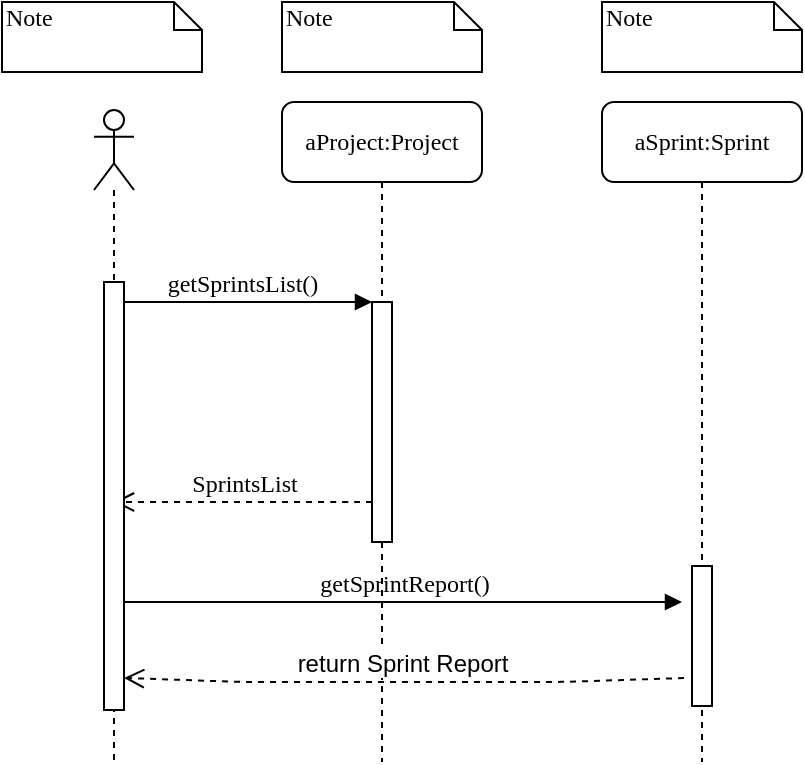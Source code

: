 <mxfile version="10.6.8" type="github"><diagram id="tIDU72YwOnunVA7MOUgH" name="Page-1"><mxGraphModel dx="1394" dy="796" grid="1" gridSize="10" guides="1" tooltips="1" connect="1" arrows="1" fold="1" page="1" pageScale="1" pageWidth="827" pageHeight="1169" math="0" shadow="0"><root><mxCell id="0"/><mxCell id="1" parent="0"/><mxCell id="2FSIx_P2_EIcc2SA_e5F-1" value="aProject:Project" style="shape=umlLifeline;perimeter=lifelinePerimeter;whiteSpace=wrap;html=1;container=1;collapsible=0;recursiveResize=0;outlineConnect=0;rounded=1;shadow=0;comic=0;labelBackgroundColor=none;strokeColor=#000000;strokeWidth=1;fillColor=#FFFFFF;fontFamily=Verdana;fontSize=12;fontColor=#000000;align=center;" vertex="1" parent="1"><mxGeometry x="240" y="80" width="100" height="330" as="geometry"/></mxCell><mxCell id="2FSIx_P2_EIcc2SA_e5F-2" value="" style="html=1;points=[];perimeter=orthogonalPerimeter;rounded=0;shadow=0;comic=0;labelBackgroundColor=none;strokeColor=#000000;strokeWidth=1;fillColor=#FFFFFF;fontFamily=Verdana;fontSize=12;fontColor=#000000;align=center;" vertex="1" parent="2FSIx_P2_EIcc2SA_e5F-1"><mxGeometry x="45" y="100" width="10" height="120" as="geometry"/></mxCell><mxCell id="2FSIx_P2_EIcc2SA_e5F-3" value="aSprint:Sprint" style="shape=umlLifeline;perimeter=lifelinePerimeter;whiteSpace=wrap;html=1;container=1;collapsible=0;recursiveResize=0;outlineConnect=0;rounded=1;shadow=0;comic=0;labelBackgroundColor=none;strokeColor=#000000;strokeWidth=1;fillColor=#FFFFFF;fontFamily=Verdana;fontSize=12;fontColor=#000000;align=center;" vertex="1" parent="1"><mxGeometry x="400" y="80" width="100" height="330" as="geometry"/></mxCell><mxCell id="2FSIx_P2_EIcc2SA_e5F-4" value="" style="html=1;points=[];perimeter=orthogonalPerimeter;rounded=0;shadow=0;comic=0;labelBackgroundColor=none;strokeColor=#000000;strokeWidth=1;fillColor=#FFFFFF;fontFamily=Verdana;fontSize=12;fontColor=#000000;align=center;" vertex="1" parent="2FSIx_P2_EIcc2SA_e5F-3"><mxGeometry x="45" y="232" width="10" height="70" as="geometry"/></mxCell><mxCell id="2FSIx_P2_EIcc2SA_e5F-5" value="SprintsList" style="html=1;verticalAlign=bottom;endArrow=open;dashed=1;endSize=8;labelBackgroundColor=none;fontFamily=Verdana;fontSize=12;edgeStyle=elbowEdgeStyle;elbow=vertical;" edge="1" parent="1" source="2FSIx_P2_EIcc2SA_e5F-2" target="2FSIx_P2_EIcc2SA_e5F-10"><mxGeometry relative="1" as="geometry"><mxPoint x="650" y="306" as="targetPoint"/><Array as="points"><mxPoint x="270" y="280"/><mxPoint x="220" y="250"/><mxPoint x="700" y="260"/></Array></mxGeometry></mxCell><mxCell id="2FSIx_P2_EIcc2SA_e5F-6" value="getSprintsList()" style="html=1;verticalAlign=bottom;endArrow=block;entryX=0;entryY=0;labelBackgroundColor=none;fontFamily=Verdana;fontSize=12;edgeStyle=elbowEdgeStyle;elbow=vertical;" edge="1" parent="1" target="2FSIx_P2_EIcc2SA_e5F-2"><mxGeometry relative="1" as="geometry"><mxPoint x="155" y="180" as="sourcePoint"/><mxPoint as="offset"/></mxGeometry></mxCell><mxCell id="2FSIx_P2_EIcc2SA_e5F-7" value="Note" style="shape=note;whiteSpace=wrap;html=1;size=14;verticalAlign=top;align=left;spacingTop=-6;rounded=0;shadow=0;comic=0;labelBackgroundColor=none;strokeColor=#000000;strokeWidth=1;fillColor=#FFFFFF;fontFamily=Verdana;fontSize=12;fontColor=#000000;" vertex="1" parent="1"><mxGeometry x="100" y="30" width="100" height="35" as="geometry"/></mxCell><mxCell id="2FSIx_P2_EIcc2SA_e5F-8" value="Note" style="shape=note;whiteSpace=wrap;html=1;size=14;verticalAlign=top;align=left;spacingTop=-6;rounded=0;shadow=0;comic=0;labelBackgroundColor=none;strokeColor=#000000;strokeWidth=1;fillColor=#FFFFFF;fontFamily=Verdana;fontSize=12;fontColor=#000000;" vertex="1" parent="1"><mxGeometry x="240" y="30" width="100" height="35" as="geometry"/></mxCell><mxCell id="2FSIx_P2_EIcc2SA_e5F-9" value="Note" style="shape=note;whiteSpace=wrap;html=1;size=14;verticalAlign=top;align=left;spacingTop=-6;rounded=0;shadow=0;comic=0;labelBackgroundColor=none;strokeColor=#000000;strokeWidth=1;fillColor=#FFFFFF;fontFamily=Verdana;fontSize=12;fontColor=#000000;" vertex="1" parent="1"><mxGeometry x="400" y="30" width="100" height="35" as="geometry"/></mxCell><mxCell id="2FSIx_P2_EIcc2SA_e5F-10" value="" style="shape=umlLifeline;participant=umlActor;perimeter=lifelinePerimeter;whiteSpace=wrap;html=1;container=1;collapsible=0;recursiveResize=0;verticalAlign=top;spacingTop=36;labelBackgroundColor=#ffffff;outlineConnect=0;" vertex="1" parent="1"><mxGeometry x="146" y="84" width="20" height="326" as="geometry"/></mxCell><mxCell id="2FSIx_P2_EIcc2SA_e5F-11" value="" style="html=1;points=[];perimeter=orthogonalPerimeter;" vertex="1" parent="2FSIx_P2_EIcc2SA_e5F-10"><mxGeometry x="5" y="86" width="10" height="214" as="geometry"/></mxCell><mxCell id="2FSIx_P2_EIcc2SA_e5F-12" value="return Sprint Report" style="html=1;verticalAlign=bottom;endArrow=open;dashed=1;endSize=8;fontSize=12;entryX=1;entryY=0.925;entryDx=0;entryDy=0;entryPerimeter=0;" edge="1" parent="1" target="2FSIx_P2_EIcc2SA_e5F-11"><mxGeometry x="0.007" relative="1" as="geometry"><mxPoint x="441" y="368" as="sourcePoint"/><mxPoint x="161" y="360" as="targetPoint"/><Array as="points"><mxPoint x="380" y="370"/><mxPoint x="220" y="370"/></Array><mxPoint as="offset"/></mxGeometry></mxCell><mxCell id="2FSIx_P2_EIcc2SA_e5F-13" value="getSprintReport()" style="html=1;verticalAlign=bottom;endArrow=block;labelBackgroundColor=none;fontFamily=Verdana;fontSize=12;edgeStyle=elbowEdgeStyle;elbow=vertical;" edge="1" parent="1"><mxGeometry relative="1" as="geometry"><mxPoint x="161" y="330" as="sourcePoint"/><mxPoint x="440" y="330" as="targetPoint"/></mxGeometry></mxCell></root></mxGraphModel></diagram></mxfile>